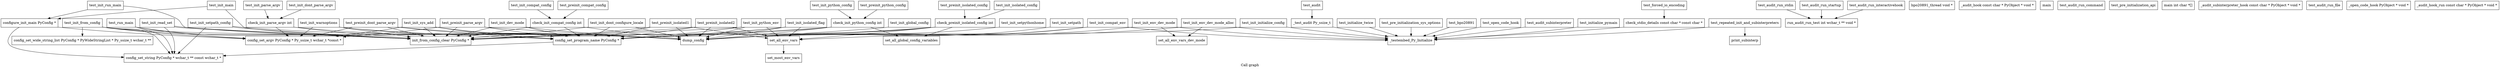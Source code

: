 digraph "Call graph" {
    label="Call graph"

    Node0x56318575f520 [shape=record,label="{test_run_main  }"];
    Node0x56318575f520 -> Node0x5631855ceee0
    Node0x56318575f520 -> Node0x563185671060
    Node0x56318575f520 -> Node0x563185520990
    Node0x563185755890 [shape=record,label="{test_init_run_main  }"];
    Node0x563185755890 -> Node0x563185520990
    Node0x563185755890 -> Node0x5631855c9110
    Node0x5631855c9110 [shape=record,label="{configure_init_main  PyConfig *  }"];
    Node0x5631855c9110 -> Node0x5631855ceee0
    Node0x5631855c9110 -> Node0x563185671060
    Node0x56318567e950 [shape=record,label="{test_init_setpath_config  }"];
    Node0x56318567e950 -> Node0x5631855ce820
    Node0x56318567e950 -> Node0x5631855ceee0
    Node0x56318567e950 -> Node0x563185520990
    Node0x56318568f5b0 [shape=record,label="{test_audit_run_stdin  }"];
    Node0x56318568f5b0 -> Node0x563185710720
    Node0x56318568f480 [shape=record,label="{test_audit_run_startup  }"];
    Node0x56318568f480 -> Node0x563185710720
    Node0x56318567b390 [shape=record,label="{test_audit_run_interactivehook  }"];
    Node0x56318567b390 -> Node0x563185710720
    Node0x5631855fb910 [shape=record,label="{test_init_dont_parse_argv  }"];
    Node0x5631855fb910 -> Node0x5631854e6ca0
    Node0x5631855fb810 [shape=record,label="{test_init_parse_argv  }"];
    Node0x5631855fb810 -> Node0x5631854e6ca0
    Node0x5631854e6830 [shape=record,label="{test_init_from_config  }"];
    Node0x5631854e6830 -> Node0x5631855ce820
    Node0x5631854e6830 -> Node0x5631855ceee0
    Node0x5631854e6830 -> Node0x563185671060
    Node0x5631854e6830 -> Node0x5631856779a0
    Node0x5631854e6830 -> Node0x563185520990
    Node0x5631856dabb0 [shape=record,label="{check_init_python_config  int  }"];
    Node0x5631856dabb0 -> Node0x5631855ce820
    Node0x5631856dabb0 -> Node0x563185675700
    Node0x5631856dabb0 -> Node0x563185520990
    Node0x5631856dabb0 -> Node0x56318560eb00
    Node0x56318568b680 [shape=record,label="{test_init_compat_config  }"];
    Node0x56318568b680 -> Node0x563185520d40
    Node0x5631855bfe50 [shape=record,label="{test_init_warnoptions  }"];
    Node0x5631855bfe50 -> Node0x5631855ce820
    Node0x5631855bfe50 -> Node0x563185671060
    Node0x5631855bfe50 -> Node0x563185675700
    Node0x5631855bfe50 -> Node0x563185520990
    Node0x563185689330 [shape=record,label="{test_preinit_compat_config  }"];
    Node0x563185689330 -> Node0x563185520d40
    Node0x5631854e6ca0 [shape=record,label="{check_init_parse_argv  int  }"];
    Node0x5631854e6ca0 -> Node0x5631855ce820
    Node0x5631854e6ca0 -> Node0x563185671060
    Node0x5631854e6ca0 -> Node0x563185520990
    Node0x56318565e320 [shape=record,label="{bpo20891_thread  void *  }"];
    Node0x56318568fb90 [shape=record,label="{test_init_read_set  }"];
    Node0x56318568fb90 -> Node0x5631855ce820
    Node0x56318568fb90 -> Node0x5631855ceee0
    Node0x56318568fb90 -> Node0x563185520990
    Node0x56318561e1d0 [shape=record,label="{check_preinit_isolated_config  int  }"];
    Node0x56318561e1d0 -> Node0x5631855ce820
    Node0x56318561e1d0 -> Node0x563185675700
    Node0x56318561e1d0 -> Node0x563185520990
    Node0x56318561e1d0 -> Node0x56318551ecc0
    Node0x56318561e1d0 -> Node0x56318560eb00
    Node0x563185710720 [shape=record,label="{run_audit_run_test  int  wchar_t **  void *  }"];
    Node0x563185520990 [shape=record,label="{init_from_config_clear  PyConfig *  }"];
    Node0x563185671060 [shape=record,label="{config_set_argv  PyConfig *  Py_ssize_t  wchar_t *const *  }"];
    Node0x5631856f4900 [shape=record,label="{_audit_hook  const char *  PyObject *  void *  }"];
    Node0x563185471840 [shape=record,label="{test_init_initialize_config  }"];
    Node0x563185471840 -> Node0x563185492c70
    Node0x563185471840 -> Node0x5631855ce820
    Node0x5631855cd3f0 [shape=record,label="{test_initialize_twice  }"];
    Node0x5631855cd3f0 -> Node0x563185492c70
    Node0x56318545c4b0 [shape=record,label="{main  }"];
    Node0x5631856b7c60 [shape=record,label="{test_preinit_dont_parse_argv  }"];
    Node0x5631856b7c60 -> Node0x5631855ce820
    Node0x5631856b7c60 -> Node0x563185671060
    Node0x5631856b7c60 -> Node0x563185675700
    Node0x5631856b7c60 -> Node0x563185520990
    Node0x56318551ecc0 [shape=record,label="{set_all_env_vars  }"];
    Node0x56318551ecc0 -> Node0x56318551e690
    Node0x56318570ad00 [shape=record,label="{test_audit_run_command  }"];
    Node0x563185490970 [shape=record,label="{test_repeated_init_and_subinterpreters  }"];
    Node0x563185490970 -> Node0x563185492c70
    Node0x563185490970 -> Node0x563185491230
    Node0x563185520d40 [shape=record,label="{check_init_compat_config  int  }"];
    Node0x563185520d40 -> Node0x5631855ce820
    Node0x563185520d40 -> Node0x563185675700
    Node0x563185520d40 -> Node0x563185520990
    Node0x56318567dd50 [shape=record,label="{test_init_sys_add  }"];
    Node0x56318567dd50 -> Node0x5631855ce820
    Node0x56318567dd50 -> Node0x563185671060
    Node0x56318567dd50 -> Node0x563185675700
    Node0x56318567dd50 -> Node0x563185520990
    Node0x563185675700 [shape=record,label="{config_set_program_name  PyConfig *  }"];
    Node0x563185675700 -> Node0x5631855ceee0
    Node0x5631855ceee0 [shape=record,label="{config_set_string  PyConfig *  wchar_t **  const wchar_t *  }"];
    Node0x563185492c70 [shape=record,label="{_testembed_Py_Initialize  }"];
    Node0x5631855b3390 [shape=record,label="{test_pre_initialization_api  }"];
    Node0x563185491230 [shape=record,label="{print_subinterp  }"];
    Node0x5631856d8490 [shape=record,label="{test_preinit_isolated_config  }"];
    Node0x5631856d8490 -> Node0x56318561e1d0
    Node0x5631855b59e0 [shape=record,label="{test_pre_initialization_sys_options  }"];
    Node0x5631855b59e0 -> Node0x563185492c70
    Node0x5631856628d0 [shape=record,label="{test_bpo20891  }"];
    Node0x5631856628d0 -> Node0x563185492c70
    Node0x56318551e690 [shape=record,label="{set_most_env_vars  }"];
    Node0x563185763ad0 [shape=record,label="{main  int  char *[]  }"];
    Node0x5631856a55a0 [shape=record,label="{set_all_env_vars_dev_mode  }"];
    Node0x563185759c30 [shape=record,label="{test_init_main  }"];
    Node0x563185759c30 -> Node0x563185520990
    Node0x563185759c30 -> Node0x5631855c9110
    Node0x5631856eee80 [shape=record,label="{test_open_code_hook  }"];
    Node0x5631856eee80 -> Node0x563185492c70
    Node0x563185701220 [shape=record,label="{test_audit_subinterpreter  }"];
    Node0x563185701220 -> Node0x563185492c70
    Node0x5631856fc6e0 [shape=record,label="{_audit_subinterpreter_hook  const char *  PyObject *  void *  }"];
    Node0x56318568b780 [shape=record,label="{test_init_global_config  }"];
    Node0x56318568b780 -> Node0x5631855ce820
    Node0x5631857354b0 [shape=record,label="{test_init_setpythonhome  }"];
    Node0x5631857354b0 -> Node0x5631855ce820
    Node0x5631855cd4f0 [shape=record,label="{test_initialize_pymain  }"];
    Node0x5631855cd4f0 -> Node0x563185492c70
    Node0x5631856d8600 [shape=record,label="{test_init_isolated_config  }"];
    Node0x5631856d8600 -> Node0x56318561e1d0
    Node0x56318551edc0 [shape=record,label="{test_init_compat_env  }"];
    Node0x56318551edc0 -> Node0x563185492c70
    Node0x56318551edc0 -> Node0x5631855ce820
    Node0x56318551edc0 -> Node0x56318551ecc0
    Node0x5631856e2a30 [shape=record,label="{test_init_python_config  }"];
    Node0x5631856e2a30 -> Node0x5631856dabb0
    Node0x56318569fd70 [shape=record,label="{test_init_python_env  }"];
    Node0x56318569fd70 -> Node0x5631855ce820
    Node0x56318569fd70 -> Node0x563185675700
    Node0x56318569fd70 -> Node0x563185520990
    Node0x56318569fd70 -> Node0x56318551ecc0
    Node0x5631856a56a0 [shape=record,label="{test_init_env_dev_mode  }"];
    Node0x5631856a56a0 -> Node0x563185492c70
    Node0x5631856a56a0 -> Node0x5631855ce820
    Node0x5631856a56a0 -> Node0x5631856a55a0
    Node0x5631855ce820 [shape=record,label="{dump_config  }"];
    Node0x5631856a7a20 [shape=record,label="{test_init_env_dev_mode_alloc  }"];
    Node0x5631856a7a20 -> Node0x563185492c70
    Node0x5631856a7a20 -> Node0x5631855ce820
    Node0x5631856a7a20 -> Node0x5631856a55a0
    Node0x5631856ab020 [shape=record,label="{test_init_isolated_flag  }"];
    Node0x5631856ab020 -> Node0x5631855ce820
    Node0x5631856ab020 -> Node0x563185675700
    Node0x5631856ab020 -> Node0x563185520990
    Node0x5631856ab020 -> Node0x56318551ecc0
    Node0x5631856b57e0 [shape=record,label="{test_preinit_isolated2  }"];
    Node0x5631856b57e0 -> Node0x5631855ce820
    Node0x5631856b57e0 -> Node0x563185675700
    Node0x5631856b57e0 -> Node0x563185520990
    Node0x5631856b57e0 -> Node0x56318551ecc0
    Node0x5631856e06b0 [shape=record,label="{test_preinit_python_config  }"];
    Node0x5631856e06b0 -> Node0x5631856dabb0
    Node0x5631856779a0 [shape=record,label="{config_set_wide_string_list  PyConfig *  PyWideStringList *  Py_ssize_t  wchar_t **  }"];
    Node0x5631855b3310 [shape=record,label="{test_forced_io_encoding  }"];
    Node0x5631855b3310 -> Node0x5631855e0890
    Node0x5631856e4db0 [shape=record,label="{test_init_dont_configure_locale  }"];
    Node0x5631856e4db0 -> Node0x5631855ce820
    Node0x5631856e4db0 -> Node0x563185675700
    Node0x5631856e4db0 -> Node0x563185520990
    Node0x5631856e7440 [shape=record,label="{test_init_dev_mode  }"];
    Node0x5631856e7440 -> Node0x5631855ce820
    Node0x5631856e7440 -> Node0x563185675700
    Node0x5631856e7440 -> Node0x563185520990
    Node0x56318567e2e0 [shape=record,label="{test_init_setpath  }"];
    Node0x56318567e2e0 -> Node0x5631855ce820
    Node0x56318570ae30 [shape=record,label="{test_audit_run_file  }"];
    Node0x5631855e0890 [shape=record,label="{check_stdio_details  const char *  const char *  }"];
    Node0x5631855e0890 -> Node0x563185492c70
    Node0x5631856ab160 [shape=record,label="{test_preinit_isolated1  }"];
    Node0x5631856ab160 -> Node0x5631855ce820
    Node0x5631856ab160 -> Node0x563185675700
    Node0x5631856ab160 -> Node0x563185520990
    Node0x5631856ab160 -> Node0x56318551ecc0
    Node0x5631856ea830 [shape=record,label="{_open_code_hook  PyObject *  void *  }"];
    Node0x5631856f6f40 [shape=record,label="{_test_audit  Py_ssize_t  }"];
    Node0x5631856f6f40 -> Node0x563185492c70
    Node0x56318560eb00 [shape=record,label="{set_all_global_config_variables  }"];
    Node0x5631856f7080 [shape=record,label="{test_audit  }"];
    Node0x5631856f7080 -> Node0x5631856f6f40
    Node0x5631856c1e10 [shape=record,label="{test_preinit_parse_argv  }"];
    Node0x5631856c1e10 -> Node0x5631855ce820
    Node0x5631856c1e10 -> Node0x563185671060
    Node0x5631856c1e10 -> Node0x563185675700
    Node0x5631856c1e10 -> Node0x563185520990
    Node0x563185701350 [shape=record,label="{_audit_hook_run  const char *  PyObject *  void *  }"];
}
